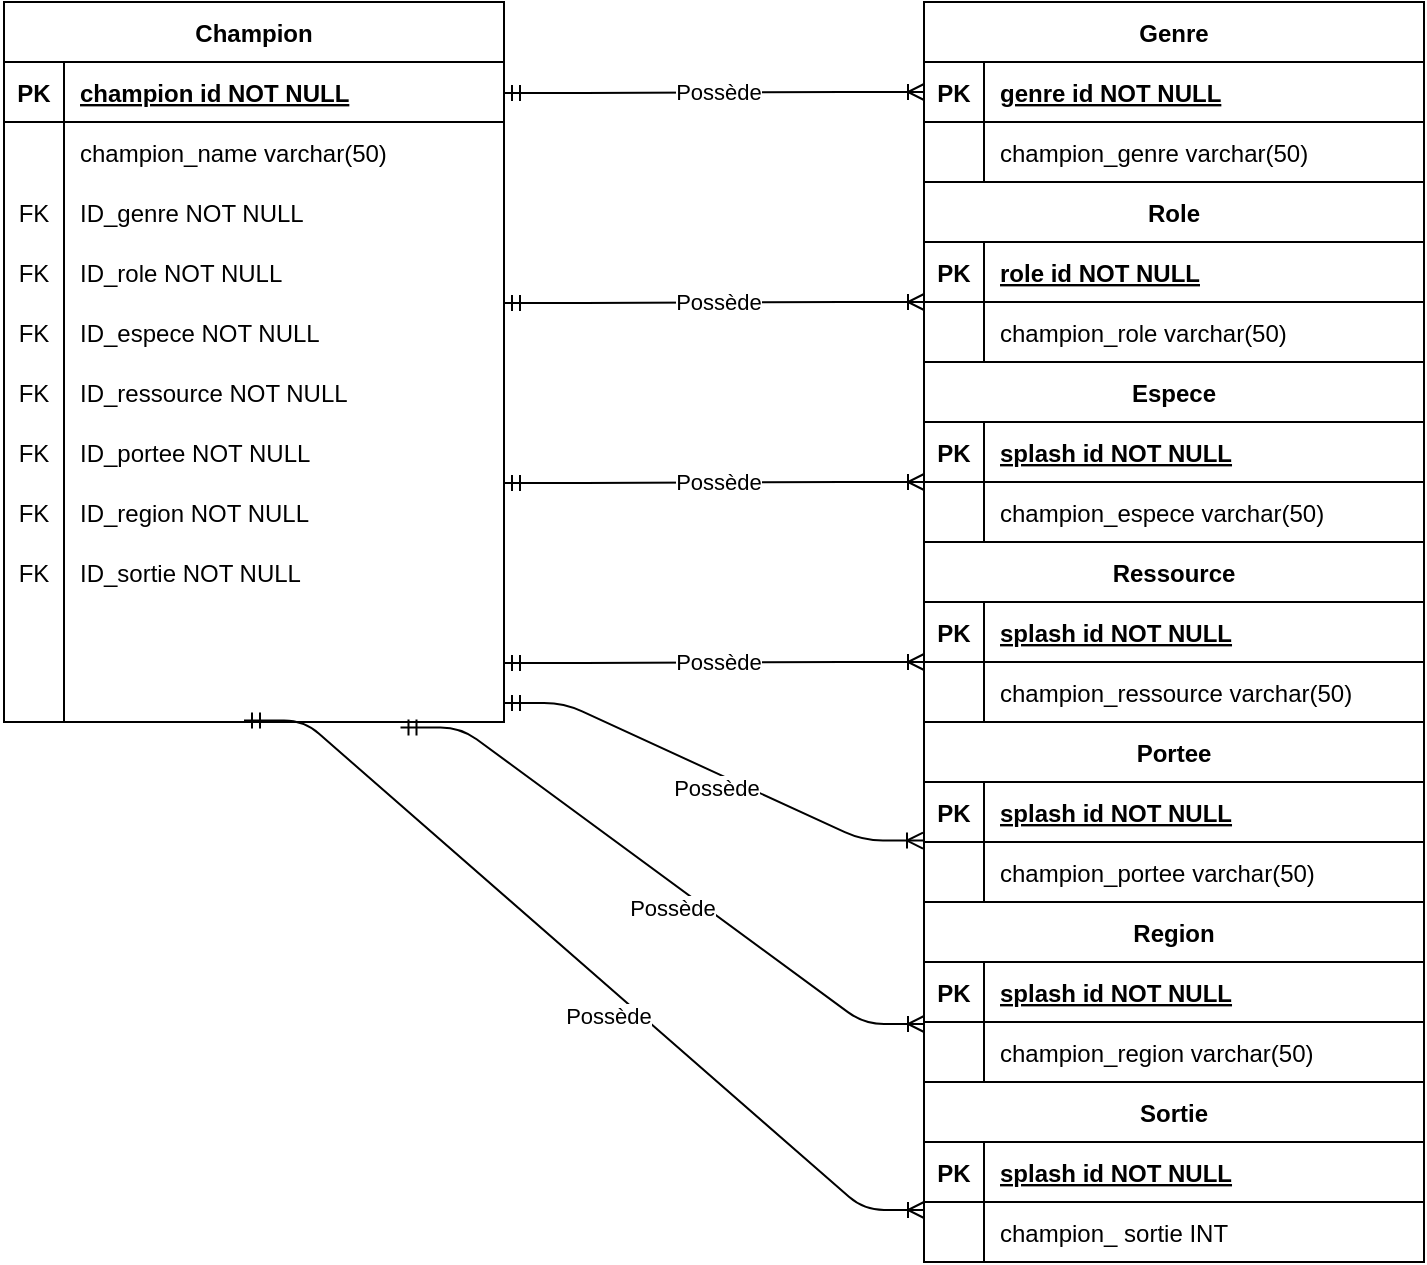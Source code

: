 <mxfile version="24.7.16">
  <diagram id="R2lEEEUBdFMjLlhIrx00" name="Page-1">
    <mxGraphModel dx="934" dy="852" grid="1" gridSize="10" guides="1" tooltips="1" connect="1" arrows="1" fold="1" page="1" pageScale="1" pageWidth="850" pageHeight="1100" math="0" shadow="0" extFonts="Permanent Marker^https://fonts.googleapis.com/css?family=Permanent+Marker">
      <root>
        <mxCell id="0" />
        <mxCell id="1" parent="0" />
        <mxCell id="C-vyLk0tnHw3VtMMgP7b-23" value="Champion" style="shape=table;startSize=30;container=1;collapsible=1;childLayout=tableLayout;fixedRows=1;rowLines=0;fontStyle=1;align=center;resizeLast=1;" parent="1" vertex="1">
          <mxGeometry x="70" y="30" width="250" height="360" as="geometry" />
        </mxCell>
        <mxCell id="C-vyLk0tnHw3VtMMgP7b-24" value="" style="shape=partialRectangle;collapsible=0;dropTarget=0;pointerEvents=0;fillColor=none;points=[[0,0.5],[1,0.5]];portConstraint=eastwest;top=0;left=0;right=0;bottom=1;" parent="C-vyLk0tnHw3VtMMgP7b-23" vertex="1">
          <mxGeometry y="30" width="250" height="30" as="geometry" />
        </mxCell>
        <mxCell id="C-vyLk0tnHw3VtMMgP7b-25" value="PK" style="shape=partialRectangle;overflow=hidden;connectable=0;fillColor=none;top=0;left=0;bottom=0;right=0;fontStyle=1;" parent="C-vyLk0tnHw3VtMMgP7b-24" vertex="1">
          <mxGeometry width="30" height="30" as="geometry">
            <mxRectangle width="30" height="30" as="alternateBounds" />
          </mxGeometry>
        </mxCell>
        <mxCell id="C-vyLk0tnHw3VtMMgP7b-26" value="champion id NOT NULL" style="shape=partialRectangle;overflow=hidden;connectable=0;fillColor=none;top=0;left=0;bottom=0;right=0;align=left;spacingLeft=6;fontStyle=5;" parent="C-vyLk0tnHw3VtMMgP7b-24" vertex="1">
          <mxGeometry x="30" width="220" height="30" as="geometry">
            <mxRectangle width="220" height="30" as="alternateBounds" />
          </mxGeometry>
        </mxCell>
        <mxCell id="C-vyLk0tnHw3VtMMgP7b-27" value="" style="shape=partialRectangle;collapsible=0;dropTarget=0;pointerEvents=0;fillColor=none;points=[[0,0.5],[1,0.5]];portConstraint=eastwest;top=0;left=0;right=0;bottom=0;" parent="C-vyLk0tnHw3VtMMgP7b-23" vertex="1">
          <mxGeometry y="60" width="250" height="30" as="geometry" />
        </mxCell>
        <mxCell id="C-vyLk0tnHw3VtMMgP7b-28" value="&#xa;" style="shape=partialRectangle;overflow=hidden;connectable=0;fillColor=none;top=0;left=0;bottom=0;right=0;fontSize=6;strokeWidth=4;" parent="C-vyLk0tnHw3VtMMgP7b-27" vertex="1">
          <mxGeometry width="30" height="30" as="geometry">
            <mxRectangle width="30" height="30" as="alternateBounds" />
          </mxGeometry>
        </mxCell>
        <mxCell id="C-vyLk0tnHw3VtMMgP7b-29" value="champion_name varchar(50)" style="shape=partialRectangle;overflow=hidden;connectable=0;fillColor=none;top=0;left=0;bottom=0;right=0;align=left;spacingLeft=6;" parent="C-vyLk0tnHw3VtMMgP7b-27" vertex="1">
          <mxGeometry x="30" width="220" height="30" as="geometry">
            <mxRectangle width="220" height="30" as="alternateBounds" />
          </mxGeometry>
        </mxCell>
        <mxCell id="_lz5zjnd74q0iiFnUkk3-38" style="shape=partialRectangle;collapsible=0;dropTarget=0;pointerEvents=0;fillColor=none;points=[[0,0.5],[1,0.5]];portConstraint=eastwest;top=0;left=0;right=0;bottom=0;" parent="C-vyLk0tnHw3VtMMgP7b-23" vertex="1">
          <mxGeometry y="90" width="250" height="30" as="geometry" />
        </mxCell>
        <mxCell id="_lz5zjnd74q0iiFnUkk3-39" value="FK" style="shape=partialRectangle;overflow=hidden;connectable=0;fillColor=none;top=0;left=0;bottom=0;right=0;" parent="_lz5zjnd74q0iiFnUkk3-38" vertex="1">
          <mxGeometry width="30" height="30" as="geometry">
            <mxRectangle width="30" height="30" as="alternateBounds" />
          </mxGeometry>
        </mxCell>
        <mxCell id="_lz5zjnd74q0iiFnUkk3-40" value="ID_genre NOT NULL" style="shape=partialRectangle;overflow=hidden;connectable=0;fillColor=none;top=0;left=0;bottom=0;right=0;align=left;spacingLeft=6;" parent="_lz5zjnd74q0iiFnUkk3-38" vertex="1">
          <mxGeometry x="30" width="220" height="30" as="geometry">
            <mxRectangle width="220" height="30" as="alternateBounds" />
          </mxGeometry>
        </mxCell>
        <mxCell id="_lz5zjnd74q0iiFnUkk3-79" style="shape=partialRectangle;collapsible=0;dropTarget=0;pointerEvents=0;fillColor=none;points=[[0,0.5],[1,0.5]];portConstraint=eastwest;top=0;left=0;right=0;bottom=0;" parent="C-vyLk0tnHw3VtMMgP7b-23" vertex="1">
          <mxGeometry y="120" width="250" height="30" as="geometry" />
        </mxCell>
        <mxCell id="_lz5zjnd74q0iiFnUkk3-80" value="FK" style="shape=partialRectangle;overflow=hidden;connectable=0;fillColor=none;top=0;left=0;bottom=0;right=0;" parent="_lz5zjnd74q0iiFnUkk3-79" vertex="1">
          <mxGeometry width="30" height="30" as="geometry">
            <mxRectangle width="30" height="30" as="alternateBounds" />
          </mxGeometry>
        </mxCell>
        <mxCell id="_lz5zjnd74q0iiFnUkk3-81" value="ID_role NOT NULL" style="shape=partialRectangle;overflow=hidden;connectable=0;fillColor=none;top=0;left=0;bottom=0;right=0;align=left;spacingLeft=6;" parent="_lz5zjnd74q0iiFnUkk3-79" vertex="1">
          <mxGeometry x="30" width="220" height="30" as="geometry">
            <mxRectangle width="220" height="30" as="alternateBounds" />
          </mxGeometry>
        </mxCell>
        <mxCell id="_lz5zjnd74q0iiFnUkk3-76" style="shape=partialRectangle;collapsible=0;dropTarget=0;pointerEvents=0;fillColor=none;points=[[0,0.5],[1,0.5]];portConstraint=eastwest;top=0;left=0;right=0;bottom=0;" parent="C-vyLk0tnHw3VtMMgP7b-23" vertex="1">
          <mxGeometry y="150" width="250" height="30" as="geometry" />
        </mxCell>
        <mxCell id="_lz5zjnd74q0iiFnUkk3-77" value="FK" style="shape=partialRectangle;overflow=hidden;connectable=0;fillColor=none;top=0;left=0;bottom=0;right=0;" parent="_lz5zjnd74q0iiFnUkk3-76" vertex="1">
          <mxGeometry width="30" height="30" as="geometry">
            <mxRectangle width="30" height="30" as="alternateBounds" />
          </mxGeometry>
        </mxCell>
        <mxCell id="_lz5zjnd74q0iiFnUkk3-78" value="ID_espece NOT NULL" style="shape=partialRectangle;overflow=hidden;connectable=0;fillColor=none;top=0;left=0;bottom=0;right=0;align=left;spacingLeft=6;" parent="_lz5zjnd74q0iiFnUkk3-76" vertex="1">
          <mxGeometry x="30" width="220" height="30" as="geometry">
            <mxRectangle width="220" height="30" as="alternateBounds" />
          </mxGeometry>
        </mxCell>
        <mxCell id="_lz5zjnd74q0iiFnUkk3-73" style="shape=partialRectangle;collapsible=0;dropTarget=0;pointerEvents=0;fillColor=none;points=[[0,0.5],[1,0.5]];portConstraint=eastwest;top=0;left=0;right=0;bottom=0;" parent="C-vyLk0tnHw3VtMMgP7b-23" vertex="1">
          <mxGeometry y="180" width="250" height="30" as="geometry" />
        </mxCell>
        <mxCell id="_lz5zjnd74q0iiFnUkk3-74" value="FK" style="shape=partialRectangle;overflow=hidden;connectable=0;fillColor=none;top=0;left=0;bottom=0;right=0;" parent="_lz5zjnd74q0iiFnUkk3-73" vertex="1">
          <mxGeometry width="30" height="30" as="geometry">
            <mxRectangle width="30" height="30" as="alternateBounds" />
          </mxGeometry>
        </mxCell>
        <mxCell id="_lz5zjnd74q0iiFnUkk3-75" value="ID_ressource NOT NULL" style="shape=partialRectangle;overflow=hidden;connectable=0;fillColor=none;top=0;left=0;bottom=0;right=0;align=left;spacingLeft=6;" parent="_lz5zjnd74q0iiFnUkk3-73" vertex="1">
          <mxGeometry x="30" width="220" height="30" as="geometry">
            <mxRectangle width="220" height="30" as="alternateBounds" />
          </mxGeometry>
        </mxCell>
        <mxCell id="_lz5zjnd74q0iiFnUkk3-45" style="shape=partialRectangle;collapsible=0;dropTarget=0;pointerEvents=0;fillColor=none;points=[[0,0.5],[1,0.5]];portConstraint=eastwest;top=0;left=0;right=0;bottom=0;" parent="C-vyLk0tnHw3VtMMgP7b-23" vertex="1">
          <mxGeometry y="210" width="250" height="30" as="geometry" />
        </mxCell>
        <mxCell id="_lz5zjnd74q0iiFnUkk3-46" value="FK" style="shape=partialRectangle;overflow=hidden;connectable=0;fillColor=none;top=0;left=0;bottom=0;right=0;" parent="_lz5zjnd74q0iiFnUkk3-45" vertex="1">
          <mxGeometry width="30" height="30" as="geometry">
            <mxRectangle width="30" height="30" as="alternateBounds" />
          </mxGeometry>
        </mxCell>
        <mxCell id="_lz5zjnd74q0iiFnUkk3-47" value="" style="shape=partialRectangle;overflow=hidden;connectable=0;fillColor=none;top=0;left=0;bottom=0;right=0;align=left;spacingLeft=6;" parent="_lz5zjnd74q0iiFnUkk3-45" vertex="1">
          <mxGeometry x="30" width="220" height="30" as="geometry">
            <mxRectangle width="220" height="30" as="alternateBounds" />
          </mxGeometry>
        </mxCell>
        <mxCell id="_lz5zjnd74q0iiFnUkk3-48" style="shape=partialRectangle;collapsible=0;dropTarget=0;pointerEvents=0;fillColor=none;points=[[0,0.5],[1,0.5]];portConstraint=eastwest;top=0;left=0;right=0;bottom=0;" parent="C-vyLk0tnHw3VtMMgP7b-23" vertex="1">
          <mxGeometry y="240" width="250" height="30" as="geometry" />
        </mxCell>
        <mxCell id="_lz5zjnd74q0iiFnUkk3-49" value="FK" style="shape=partialRectangle;overflow=hidden;connectable=0;fillColor=none;top=0;left=0;bottom=0;right=0;" parent="_lz5zjnd74q0iiFnUkk3-48" vertex="1">
          <mxGeometry width="30" height="30" as="geometry">
            <mxRectangle width="30" height="30" as="alternateBounds" />
          </mxGeometry>
        </mxCell>
        <mxCell id="_lz5zjnd74q0iiFnUkk3-50" value="" style="shape=partialRectangle;overflow=hidden;connectable=0;fillColor=none;top=0;left=0;bottom=0;right=0;align=left;spacingLeft=6;" parent="_lz5zjnd74q0iiFnUkk3-48" vertex="1">
          <mxGeometry x="30" width="220" height="30" as="geometry">
            <mxRectangle width="220" height="30" as="alternateBounds" />
          </mxGeometry>
        </mxCell>
        <mxCell id="_lz5zjnd74q0iiFnUkk3-57" style="shape=partialRectangle;collapsible=0;dropTarget=0;pointerEvents=0;fillColor=none;points=[[0,0.5],[1,0.5]];portConstraint=eastwest;top=0;left=0;right=0;bottom=0;" parent="C-vyLk0tnHw3VtMMgP7b-23" vertex="1">
          <mxGeometry y="270" width="250" height="30" as="geometry" />
        </mxCell>
        <mxCell id="_lz5zjnd74q0iiFnUkk3-58" value="FK" style="shape=partialRectangle;overflow=hidden;connectable=0;fillColor=none;top=0;left=0;bottom=0;right=0;" parent="_lz5zjnd74q0iiFnUkk3-57" vertex="1">
          <mxGeometry width="30" height="30" as="geometry">
            <mxRectangle width="30" height="30" as="alternateBounds" />
          </mxGeometry>
        </mxCell>
        <mxCell id="_lz5zjnd74q0iiFnUkk3-59" value="ID_sortie NOT NULL" style="shape=partialRectangle;overflow=hidden;connectable=0;fillColor=none;top=0;left=0;bottom=0;right=0;align=left;spacingLeft=6;" parent="_lz5zjnd74q0iiFnUkk3-57" vertex="1">
          <mxGeometry x="30" width="220" height="30" as="geometry">
            <mxRectangle width="220" height="30" as="alternateBounds" />
          </mxGeometry>
        </mxCell>
        <mxCell id="_lz5zjnd74q0iiFnUkk3-54" style="shape=partialRectangle;collapsible=0;dropTarget=0;pointerEvents=0;fillColor=none;points=[[0,0.5],[1,0.5]];portConstraint=eastwest;top=0;left=0;right=0;bottom=0;" parent="C-vyLk0tnHw3VtMMgP7b-23" vertex="1">
          <mxGeometry y="300" width="250" height="30" as="geometry" />
        </mxCell>
        <mxCell id="_lz5zjnd74q0iiFnUkk3-55" style="shape=partialRectangle;overflow=hidden;connectable=0;fillColor=none;top=0;left=0;bottom=0;right=0;" parent="_lz5zjnd74q0iiFnUkk3-54" vertex="1">
          <mxGeometry width="30" height="30" as="geometry">
            <mxRectangle width="30" height="30" as="alternateBounds" />
          </mxGeometry>
        </mxCell>
        <mxCell id="_lz5zjnd74q0iiFnUkk3-56" value="" style="shape=partialRectangle;overflow=hidden;connectable=0;fillColor=none;top=0;left=0;bottom=0;right=0;align=left;spacingLeft=6;" parent="_lz5zjnd74q0iiFnUkk3-54" vertex="1">
          <mxGeometry x="30" width="220" height="30" as="geometry">
            <mxRectangle width="220" height="30" as="alternateBounds" />
          </mxGeometry>
        </mxCell>
        <mxCell id="_lz5zjnd74q0iiFnUkk3-51" style="shape=partialRectangle;collapsible=0;dropTarget=0;pointerEvents=0;fillColor=none;points=[[0,0.5],[1,0.5]];portConstraint=eastwest;top=0;left=0;right=0;bottom=0;" parent="C-vyLk0tnHw3VtMMgP7b-23" vertex="1">
          <mxGeometry y="330" width="250" height="30" as="geometry" />
        </mxCell>
        <mxCell id="_lz5zjnd74q0iiFnUkk3-52" style="shape=partialRectangle;overflow=hidden;connectable=0;fillColor=none;top=0;left=0;bottom=0;right=0;" parent="_lz5zjnd74q0iiFnUkk3-51" vertex="1">
          <mxGeometry width="30" height="30" as="geometry">
            <mxRectangle width="30" height="30" as="alternateBounds" />
          </mxGeometry>
        </mxCell>
        <mxCell id="_lz5zjnd74q0iiFnUkk3-53" value="" style="shape=partialRectangle;overflow=hidden;connectable=0;fillColor=none;top=0;left=0;bottom=0;right=0;align=left;spacingLeft=6;" parent="_lz5zjnd74q0iiFnUkk3-51" vertex="1">
          <mxGeometry x="30" width="220" height="30" as="geometry">
            <mxRectangle width="220" height="30" as="alternateBounds" />
          </mxGeometry>
        </mxCell>
        <mxCell id="_lz5zjnd74q0iiFnUkk3-17" value="Genre" style="shape=table;startSize=30;container=1;collapsible=1;childLayout=tableLayout;fixedRows=1;rowLines=0;fontStyle=1;align=center;resizeLast=1;" parent="1" vertex="1">
          <mxGeometry x="530" y="30" width="250" height="90" as="geometry" />
        </mxCell>
        <mxCell id="_lz5zjnd74q0iiFnUkk3-18" value="" style="shape=partialRectangle;collapsible=0;dropTarget=0;pointerEvents=0;fillColor=none;points=[[0,0.5],[1,0.5]];portConstraint=eastwest;top=0;left=0;right=0;bottom=1;" parent="_lz5zjnd74q0iiFnUkk3-17" vertex="1">
          <mxGeometry y="30" width="250" height="30" as="geometry" />
        </mxCell>
        <mxCell id="_lz5zjnd74q0iiFnUkk3-19" value="PK" style="shape=partialRectangle;overflow=hidden;connectable=0;fillColor=none;top=0;left=0;bottom=0;right=0;fontStyle=1;" parent="_lz5zjnd74q0iiFnUkk3-18" vertex="1">
          <mxGeometry width="30" height="30" as="geometry">
            <mxRectangle width="30" height="30" as="alternateBounds" />
          </mxGeometry>
        </mxCell>
        <mxCell id="_lz5zjnd74q0iiFnUkk3-20" value="genre id NOT NULL" style="shape=partialRectangle;overflow=hidden;connectable=0;fillColor=none;top=0;left=0;bottom=0;right=0;align=left;spacingLeft=6;fontStyle=5;" parent="_lz5zjnd74q0iiFnUkk3-18" vertex="1">
          <mxGeometry x="30" width="220" height="30" as="geometry">
            <mxRectangle width="220" height="30" as="alternateBounds" />
          </mxGeometry>
        </mxCell>
        <mxCell id="_lz5zjnd74q0iiFnUkk3-21" value="" style="shape=partialRectangle;collapsible=0;dropTarget=0;pointerEvents=0;fillColor=none;points=[[0,0.5],[1,0.5]];portConstraint=eastwest;top=0;left=0;right=0;bottom=0;" parent="_lz5zjnd74q0iiFnUkk3-17" vertex="1">
          <mxGeometry y="60" width="250" height="30" as="geometry" />
        </mxCell>
        <mxCell id="_lz5zjnd74q0iiFnUkk3-22" value="" style="shape=partialRectangle;overflow=hidden;connectable=0;fillColor=none;top=0;left=0;bottom=0;right=0;" parent="_lz5zjnd74q0iiFnUkk3-21" vertex="1">
          <mxGeometry width="30" height="30" as="geometry">
            <mxRectangle width="30" height="30" as="alternateBounds" />
          </mxGeometry>
        </mxCell>
        <mxCell id="_lz5zjnd74q0iiFnUkk3-23" value="champion_genre varchar(50)" style="shape=partialRectangle;overflow=hidden;connectable=0;fillColor=none;top=0;left=0;bottom=0;right=0;align=left;spacingLeft=6;" parent="_lz5zjnd74q0iiFnUkk3-21" vertex="1">
          <mxGeometry x="30" width="220" height="30" as="geometry">
            <mxRectangle width="220" height="30" as="alternateBounds" />
          </mxGeometry>
        </mxCell>
        <mxCell id="4SceV3HBbHLkJen36IND-8" value="Role" style="shape=table;startSize=30;container=1;collapsible=1;childLayout=tableLayout;fixedRows=1;rowLines=0;fontStyle=1;align=center;resizeLast=1;" vertex="1" parent="1">
          <mxGeometry x="530" y="120" width="250" height="90" as="geometry" />
        </mxCell>
        <mxCell id="4SceV3HBbHLkJen36IND-9" value="" style="shape=partialRectangle;collapsible=0;dropTarget=0;pointerEvents=0;fillColor=none;points=[[0,0.5],[1,0.5]];portConstraint=eastwest;top=0;left=0;right=0;bottom=1;" vertex="1" parent="4SceV3HBbHLkJen36IND-8">
          <mxGeometry y="30" width="250" height="30" as="geometry" />
        </mxCell>
        <mxCell id="4SceV3HBbHLkJen36IND-10" value="PK" style="shape=partialRectangle;overflow=hidden;connectable=0;fillColor=none;top=0;left=0;bottom=0;right=0;fontStyle=1;" vertex="1" parent="4SceV3HBbHLkJen36IND-9">
          <mxGeometry width="30" height="30" as="geometry">
            <mxRectangle width="30" height="30" as="alternateBounds" />
          </mxGeometry>
        </mxCell>
        <mxCell id="4SceV3HBbHLkJen36IND-11" value="role id NOT NULL" style="shape=partialRectangle;overflow=hidden;connectable=0;fillColor=none;top=0;left=0;bottom=0;right=0;align=left;spacingLeft=6;fontStyle=5;" vertex="1" parent="4SceV3HBbHLkJen36IND-9">
          <mxGeometry x="30" width="220" height="30" as="geometry">
            <mxRectangle width="220" height="30" as="alternateBounds" />
          </mxGeometry>
        </mxCell>
        <mxCell id="4SceV3HBbHLkJen36IND-12" value="" style="shape=partialRectangle;collapsible=0;dropTarget=0;pointerEvents=0;fillColor=none;points=[[0,0.5],[1,0.5]];portConstraint=eastwest;top=0;left=0;right=0;bottom=0;" vertex="1" parent="4SceV3HBbHLkJen36IND-8">
          <mxGeometry y="60" width="250" height="30" as="geometry" />
        </mxCell>
        <mxCell id="4SceV3HBbHLkJen36IND-13" value="" style="shape=partialRectangle;overflow=hidden;connectable=0;fillColor=none;top=0;left=0;bottom=0;right=0;" vertex="1" parent="4SceV3HBbHLkJen36IND-12">
          <mxGeometry width="30" height="30" as="geometry">
            <mxRectangle width="30" height="30" as="alternateBounds" />
          </mxGeometry>
        </mxCell>
        <mxCell id="4SceV3HBbHLkJen36IND-14" value="champion_role varchar(50)" style="shape=partialRectangle;overflow=hidden;connectable=0;fillColor=none;top=0;left=0;bottom=0;right=0;align=left;spacingLeft=6;" vertex="1" parent="4SceV3HBbHLkJen36IND-12">
          <mxGeometry x="30" width="220" height="30" as="geometry">
            <mxRectangle width="220" height="30" as="alternateBounds" />
          </mxGeometry>
        </mxCell>
        <mxCell id="4SceV3HBbHLkJen36IND-15" value="Ressource" style="shape=table;startSize=30;container=1;collapsible=1;childLayout=tableLayout;fixedRows=1;rowLines=0;fontStyle=1;align=center;resizeLast=1;" vertex="1" parent="1">
          <mxGeometry x="530" y="300" width="250" height="90" as="geometry" />
        </mxCell>
        <mxCell id="4SceV3HBbHLkJen36IND-16" value="" style="shape=partialRectangle;collapsible=0;dropTarget=0;pointerEvents=0;fillColor=none;points=[[0,0.5],[1,0.5]];portConstraint=eastwest;top=0;left=0;right=0;bottom=1;" vertex="1" parent="4SceV3HBbHLkJen36IND-15">
          <mxGeometry y="30" width="250" height="30" as="geometry" />
        </mxCell>
        <mxCell id="4SceV3HBbHLkJen36IND-17" value="PK" style="shape=partialRectangle;overflow=hidden;connectable=0;fillColor=none;top=0;left=0;bottom=0;right=0;fontStyle=1;" vertex="1" parent="4SceV3HBbHLkJen36IND-16">
          <mxGeometry width="30" height="30" as="geometry">
            <mxRectangle width="30" height="30" as="alternateBounds" />
          </mxGeometry>
        </mxCell>
        <mxCell id="4SceV3HBbHLkJen36IND-18" value="splash id NOT NULL" style="shape=partialRectangle;overflow=hidden;connectable=0;fillColor=none;top=0;left=0;bottom=0;right=0;align=left;spacingLeft=6;fontStyle=5;" vertex="1" parent="4SceV3HBbHLkJen36IND-16">
          <mxGeometry x="30" width="220" height="30" as="geometry">
            <mxRectangle width="220" height="30" as="alternateBounds" />
          </mxGeometry>
        </mxCell>
        <mxCell id="4SceV3HBbHLkJen36IND-19" value="" style="shape=partialRectangle;collapsible=0;dropTarget=0;pointerEvents=0;fillColor=none;points=[[0,0.5],[1,0.5]];portConstraint=eastwest;top=0;left=0;right=0;bottom=0;" vertex="1" parent="4SceV3HBbHLkJen36IND-15">
          <mxGeometry y="60" width="250" height="30" as="geometry" />
        </mxCell>
        <mxCell id="4SceV3HBbHLkJen36IND-20" value="" style="shape=partialRectangle;overflow=hidden;connectable=0;fillColor=none;top=0;left=0;bottom=0;right=0;" vertex="1" parent="4SceV3HBbHLkJen36IND-19">
          <mxGeometry width="30" height="30" as="geometry">
            <mxRectangle width="30" height="30" as="alternateBounds" />
          </mxGeometry>
        </mxCell>
        <mxCell id="4SceV3HBbHLkJen36IND-21" value="champion_ressource varchar(50)" style="shape=partialRectangle;overflow=hidden;connectable=0;fillColor=none;top=0;left=0;bottom=0;right=0;align=left;spacingLeft=6;" vertex="1" parent="4SceV3HBbHLkJen36IND-19">
          <mxGeometry x="30" width="220" height="30" as="geometry">
            <mxRectangle width="220" height="30" as="alternateBounds" />
          </mxGeometry>
        </mxCell>
        <mxCell id="4SceV3HBbHLkJen36IND-22" value="Espece" style="shape=table;startSize=30;container=1;collapsible=1;childLayout=tableLayout;fixedRows=1;rowLines=0;fontStyle=1;align=center;resizeLast=1;" vertex="1" parent="1">
          <mxGeometry x="530" y="210" width="250" height="90" as="geometry" />
        </mxCell>
        <mxCell id="4SceV3HBbHLkJen36IND-23" value="" style="shape=partialRectangle;collapsible=0;dropTarget=0;pointerEvents=0;fillColor=none;points=[[0,0.5],[1,0.5]];portConstraint=eastwest;top=0;left=0;right=0;bottom=1;" vertex="1" parent="4SceV3HBbHLkJen36IND-22">
          <mxGeometry y="30" width="250" height="30" as="geometry" />
        </mxCell>
        <mxCell id="4SceV3HBbHLkJen36IND-24" value="PK" style="shape=partialRectangle;overflow=hidden;connectable=0;fillColor=none;top=0;left=0;bottom=0;right=0;fontStyle=1;" vertex="1" parent="4SceV3HBbHLkJen36IND-23">
          <mxGeometry width="30" height="30" as="geometry">
            <mxRectangle width="30" height="30" as="alternateBounds" />
          </mxGeometry>
        </mxCell>
        <mxCell id="4SceV3HBbHLkJen36IND-25" value="splash id NOT NULL" style="shape=partialRectangle;overflow=hidden;connectable=0;fillColor=none;top=0;left=0;bottom=0;right=0;align=left;spacingLeft=6;fontStyle=5;" vertex="1" parent="4SceV3HBbHLkJen36IND-23">
          <mxGeometry x="30" width="220" height="30" as="geometry">
            <mxRectangle width="220" height="30" as="alternateBounds" />
          </mxGeometry>
        </mxCell>
        <mxCell id="4SceV3HBbHLkJen36IND-26" value="" style="shape=partialRectangle;collapsible=0;dropTarget=0;pointerEvents=0;fillColor=none;points=[[0,0.5],[1,0.5]];portConstraint=eastwest;top=0;left=0;right=0;bottom=0;" vertex="1" parent="4SceV3HBbHLkJen36IND-22">
          <mxGeometry y="60" width="250" height="30" as="geometry" />
        </mxCell>
        <mxCell id="4SceV3HBbHLkJen36IND-27" value="" style="shape=partialRectangle;overflow=hidden;connectable=0;fillColor=none;top=0;left=0;bottom=0;right=0;" vertex="1" parent="4SceV3HBbHLkJen36IND-26">
          <mxGeometry width="30" height="30" as="geometry">
            <mxRectangle width="30" height="30" as="alternateBounds" />
          </mxGeometry>
        </mxCell>
        <mxCell id="4SceV3HBbHLkJen36IND-28" value="champion_espece varchar(50)" style="shape=partialRectangle;overflow=hidden;connectable=0;fillColor=none;top=0;left=0;bottom=0;right=0;align=left;spacingLeft=6;" vertex="1" parent="4SceV3HBbHLkJen36IND-26">
          <mxGeometry x="30" width="220" height="30" as="geometry">
            <mxRectangle width="220" height="30" as="alternateBounds" />
          </mxGeometry>
        </mxCell>
        <mxCell id="4SceV3HBbHLkJen36IND-29" value="Portee" style="shape=table;startSize=30;container=1;collapsible=1;childLayout=tableLayout;fixedRows=1;rowLines=0;fontStyle=1;align=center;resizeLast=1;" vertex="1" parent="1">
          <mxGeometry x="530" y="390" width="250" height="90" as="geometry" />
        </mxCell>
        <mxCell id="4SceV3HBbHLkJen36IND-30" value="" style="shape=partialRectangle;collapsible=0;dropTarget=0;pointerEvents=0;fillColor=none;points=[[0,0.5],[1,0.5]];portConstraint=eastwest;top=0;left=0;right=0;bottom=1;" vertex="1" parent="4SceV3HBbHLkJen36IND-29">
          <mxGeometry y="30" width="250" height="30" as="geometry" />
        </mxCell>
        <mxCell id="4SceV3HBbHLkJen36IND-31" value="PK" style="shape=partialRectangle;overflow=hidden;connectable=0;fillColor=none;top=0;left=0;bottom=0;right=0;fontStyle=1;" vertex="1" parent="4SceV3HBbHLkJen36IND-30">
          <mxGeometry width="30" height="30" as="geometry">
            <mxRectangle width="30" height="30" as="alternateBounds" />
          </mxGeometry>
        </mxCell>
        <mxCell id="4SceV3HBbHLkJen36IND-32" value="splash id NOT NULL" style="shape=partialRectangle;overflow=hidden;connectable=0;fillColor=none;top=0;left=0;bottom=0;right=0;align=left;spacingLeft=6;fontStyle=5;" vertex="1" parent="4SceV3HBbHLkJen36IND-30">
          <mxGeometry x="30" width="220" height="30" as="geometry">
            <mxRectangle width="220" height="30" as="alternateBounds" />
          </mxGeometry>
        </mxCell>
        <mxCell id="4SceV3HBbHLkJen36IND-33" value="" style="shape=partialRectangle;collapsible=0;dropTarget=0;pointerEvents=0;fillColor=none;points=[[0,0.5],[1,0.5]];portConstraint=eastwest;top=0;left=0;right=0;bottom=0;" vertex="1" parent="4SceV3HBbHLkJen36IND-29">
          <mxGeometry y="60" width="250" height="30" as="geometry" />
        </mxCell>
        <mxCell id="4SceV3HBbHLkJen36IND-34" value="" style="shape=partialRectangle;overflow=hidden;connectable=0;fillColor=none;top=0;left=0;bottom=0;right=0;" vertex="1" parent="4SceV3HBbHLkJen36IND-33">
          <mxGeometry width="30" height="30" as="geometry">
            <mxRectangle width="30" height="30" as="alternateBounds" />
          </mxGeometry>
        </mxCell>
        <mxCell id="4SceV3HBbHLkJen36IND-35" value="champion_portee varchar(50)" style="shape=partialRectangle;overflow=hidden;connectable=0;fillColor=none;top=0;left=0;bottom=0;right=0;align=left;spacingLeft=6;" vertex="1" parent="4SceV3HBbHLkJen36IND-33">
          <mxGeometry x="30" width="220" height="30" as="geometry">
            <mxRectangle width="220" height="30" as="alternateBounds" />
          </mxGeometry>
        </mxCell>
        <mxCell id="4SceV3HBbHLkJen36IND-36" value="Region" style="shape=table;startSize=30;container=1;collapsible=1;childLayout=tableLayout;fixedRows=1;rowLines=0;fontStyle=1;align=center;resizeLast=1;" vertex="1" parent="1">
          <mxGeometry x="530" y="480" width="250" height="90" as="geometry" />
        </mxCell>
        <mxCell id="4SceV3HBbHLkJen36IND-37" value="" style="shape=partialRectangle;collapsible=0;dropTarget=0;pointerEvents=0;fillColor=none;points=[[0,0.5],[1,0.5]];portConstraint=eastwest;top=0;left=0;right=0;bottom=1;" vertex="1" parent="4SceV3HBbHLkJen36IND-36">
          <mxGeometry y="30" width="250" height="30" as="geometry" />
        </mxCell>
        <mxCell id="4SceV3HBbHLkJen36IND-38" value="PK" style="shape=partialRectangle;overflow=hidden;connectable=0;fillColor=none;top=0;left=0;bottom=0;right=0;fontStyle=1;" vertex="1" parent="4SceV3HBbHLkJen36IND-37">
          <mxGeometry width="30" height="30" as="geometry">
            <mxRectangle width="30" height="30" as="alternateBounds" />
          </mxGeometry>
        </mxCell>
        <mxCell id="4SceV3HBbHLkJen36IND-39" value="splash id NOT NULL" style="shape=partialRectangle;overflow=hidden;connectable=0;fillColor=none;top=0;left=0;bottom=0;right=0;align=left;spacingLeft=6;fontStyle=5;" vertex="1" parent="4SceV3HBbHLkJen36IND-37">
          <mxGeometry x="30" width="220" height="30" as="geometry">
            <mxRectangle width="220" height="30" as="alternateBounds" />
          </mxGeometry>
        </mxCell>
        <mxCell id="4SceV3HBbHLkJen36IND-40" value="" style="shape=partialRectangle;collapsible=0;dropTarget=0;pointerEvents=0;fillColor=none;points=[[0,0.5],[1,0.5]];portConstraint=eastwest;top=0;left=0;right=0;bottom=0;" vertex="1" parent="4SceV3HBbHLkJen36IND-36">
          <mxGeometry y="60" width="250" height="30" as="geometry" />
        </mxCell>
        <mxCell id="4SceV3HBbHLkJen36IND-41" value="" style="shape=partialRectangle;overflow=hidden;connectable=0;fillColor=none;top=0;left=0;bottom=0;right=0;" vertex="1" parent="4SceV3HBbHLkJen36IND-40">
          <mxGeometry width="30" height="30" as="geometry">
            <mxRectangle width="30" height="30" as="alternateBounds" />
          </mxGeometry>
        </mxCell>
        <mxCell id="4SceV3HBbHLkJen36IND-42" value="champion_region varchar(50)" style="shape=partialRectangle;overflow=hidden;connectable=0;fillColor=none;top=0;left=0;bottom=0;right=0;align=left;spacingLeft=6;" vertex="1" parent="4SceV3HBbHLkJen36IND-40">
          <mxGeometry x="30" width="220" height="30" as="geometry">
            <mxRectangle width="220" height="30" as="alternateBounds" />
          </mxGeometry>
        </mxCell>
        <mxCell id="4SceV3HBbHLkJen36IND-50" value="Sortie" style="shape=table;startSize=30;container=1;collapsible=1;childLayout=tableLayout;fixedRows=1;rowLines=0;fontStyle=1;align=center;resizeLast=1;" vertex="1" parent="1">
          <mxGeometry x="530" y="570" width="250" height="90" as="geometry" />
        </mxCell>
        <mxCell id="4SceV3HBbHLkJen36IND-51" value="" style="shape=partialRectangle;collapsible=0;dropTarget=0;pointerEvents=0;fillColor=none;points=[[0,0.5],[1,0.5]];portConstraint=eastwest;top=0;left=0;right=0;bottom=1;" vertex="1" parent="4SceV3HBbHLkJen36IND-50">
          <mxGeometry y="30" width="250" height="30" as="geometry" />
        </mxCell>
        <mxCell id="4SceV3HBbHLkJen36IND-52" value="PK" style="shape=partialRectangle;overflow=hidden;connectable=0;fillColor=none;top=0;left=0;bottom=0;right=0;fontStyle=1;" vertex="1" parent="4SceV3HBbHLkJen36IND-51">
          <mxGeometry width="30" height="30" as="geometry">
            <mxRectangle width="30" height="30" as="alternateBounds" />
          </mxGeometry>
        </mxCell>
        <mxCell id="4SceV3HBbHLkJen36IND-53" value="splash id NOT NULL" style="shape=partialRectangle;overflow=hidden;connectable=0;fillColor=none;top=0;left=0;bottom=0;right=0;align=left;spacingLeft=6;fontStyle=5;" vertex="1" parent="4SceV3HBbHLkJen36IND-51">
          <mxGeometry x="30" width="220" height="30" as="geometry">
            <mxRectangle width="220" height="30" as="alternateBounds" />
          </mxGeometry>
        </mxCell>
        <mxCell id="4SceV3HBbHLkJen36IND-54" value="" style="shape=partialRectangle;collapsible=0;dropTarget=0;pointerEvents=0;fillColor=none;points=[[0,0.5],[1,0.5]];portConstraint=eastwest;top=0;left=0;right=0;bottom=0;" vertex="1" parent="4SceV3HBbHLkJen36IND-50">
          <mxGeometry y="60" width="250" height="30" as="geometry" />
        </mxCell>
        <mxCell id="4SceV3HBbHLkJen36IND-55" value="" style="shape=partialRectangle;overflow=hidden;connectable=0;fillColor=none;top=0;left=0;bottom=0;right=0;" vertex="1" parent="4SceV3HBbHLkJen36IND-54">
          <mxGeometry width="30" height="30" as="geometry">
            <mxRectangle width="30" height="30" as="alternateBounds" />
          </mxGeometry>
        </mxCell>
        <mxCell id="4SceV3HBbHLkJen36IND-56" value="champion_ sortie INT" style="shape=partialRectangle;overflow=hidden;connectable=0;fillColor=none;top=0;left=0;bottom=0;right=0;align=left;spacingLeft=6;" vertex="1" parent="4SceV3HBbHLkJen36IND-54">
          <mxGeometry x="30" width="220" height="30" as="geometry">
            <mxRectangle width="220" height="30" as="alternateBounds" />
          </mxGeometry>
        </mxCell>
        <mxCell id="4SceV3HBbHLkJen36IND-57" value="" style="edgeStyle=entityRelationEdgeStyle;endArrow=ERoneToMany;startArrow=ERmandOne;endFill=0;startFill=0;entryX=0;entryY=0.5;entryDx=0;entryDy=0;" edge="1" parent="1" target="_lz5zjnd74q0iiFnUkk3-18">
          <mxGeometry width="100" height="100" relative="1" as="geometry">
            <mxPoint x="320" y="75.49" as="sourcePoint" />
            <mxPoint x="529" y="-270" as="targetPoint" />
            <Array as="points">
              <mxPoint x="410" y="89.99" />
            </Array>
          </mxGeometry>
        </mxCell>
        <mxCell id="4SceV3HBbHLkJen36IND-58" value="Possède" style="edgeLabel;html=1;align=center;verticalAlign=middle;resizable=0;points=[];" vertex="1" connectable="0" parent="4SceV3HBbHLkJen36IND-57">
          <mxGeometry x="0.177" relative="1" as="geometry">
            <mxPoint x="-17" as="offset" />
          </mxGeometry>
        </mxCell>
        <mxCell id="4SceV3HBbHLkJen36IND-72" value="" style="edgeStyle=entityRelationEdgeStyle;endArrow=ERoneToMany;startArrow=ERmandOne;endFill=0;startFill=0;entryX=0;entryY=0.5;entryDx=0;entryDy=0;" edge="1" parent="1">
          <mxGeometry width="100" height="100" relative="1" as="geometry">
            <mxPoint x="320" y="180.49" as="sourcePoint" />
            <mxPoint x="530" y="180" as="targetPoint" />
            <Array as="points">
              <mxPoint x="410" y="194.99" />
            </Array>
          </mxGeometry>
        </mxCell>
        <mxCell id="4SceV3HBbHLkJen36IND-73" value="Possède" style="edgeLabel;html=1;align=center;verticalAlign=middle;resizable=0;points=[];" vertex="1" connectable="0" parent="4SceV3HBbHLkJen36IND-72">
          <mxGeometry x="0.177" relative="1" as="geometry">
            <mxPoint x="-17" as="offset" />
          </mxGeometry>
        </mxCell>
        <mxCell id="4SceV3HBbHLkJen36IND-74" value="" style="edgeStyle=entityRelationEdgeStyle;endArrow=ERoneToMany;startArrow=ERmandOne;endFill=0;startFill=0;entryX=0;entryY=0.5;entryDx=0;entryDy=0;" edge="1" parent="1">
          <mxGeometry width="100" height="100" relative="1" as="geometry">
            <mxPoint x="320" y="270.49" as="sourcePoint" />
            <mxPoint x="530" y="270" as="targetPoint" />
            <Array as="points">
              <mxPoint x="410" y="284.99" />
            </Array>
          </mxGeometry>
        </mxCell>
        <mxCell id="4SceV3HBbHLkJen36IND-75" value="Possède" style="edgeLabel;html=1;align=center;verticalAlign=middle;resizable=0;points=[];" vertex="1" connectable="0" parent="4SceV3HBbHLkJen36IND-74">
          <mxGeometry x="0.177" relative="1" as="geometry">
            <mxPoint x="-17" as="offset" />
          </mxGeometry>
        </mxCell>
        <mxCell id="4SceV3HBbHLkJen36IND-76" value="" style="edgeStyle=entityRelationEdgeStyle;endArrow=ERoneToMany;startArrow=ERmandOne;endFill=0;startFill=0;entryX=0;entryY=0.5;entryDx=0;entryDy=0;" edge="1" parent="1">
          <mxGeometry width="100" height="100" relative="1" as="geometry">
            <mxPoint x="320" y="360.49" as="sourcePoint" />
            <mxPoint x="530" y="360" as="targetPoint" />
            <Array as="points">
              <mxPoint x="410" y="374.99" />
            </Array>
          </mxGeometry>
        </mxCell>
        <mxCell id="4SceV3HBbHLkJen36IND-77" value="Possède" style="edgeLabel;html=1;align=center;verticalAlign=middle;resizable=0;points=[];" vertex="1" connectable="0" parent="4SceV3HBbHLkJen36IND-76">
          <mxGeometry x="0.177" relative="1" as="geometry">
            <mxPoint x="-17" as="offset" />
          </mxGeometry>
        </mxCell>
        <mxCell id="4SceV3HBbHLkJen36IND-84" value="ID_portee NOT NULL" style="shape=partialRectangle;overflow=hidden;connectable=0;fillColor=none;top=0;left=0;bottom=0;right=0;align=left;spacingLeft=6;" vertex="1" parent="1">
          <mxGeometry x="100" y="240" width="220" height="30" as="geometry">
            <mxRectangle width="220" height="30" as="alternateBounds" />
          </mxGeometry>
        </mxCell>
        <mxCell id="4SceV3HBbHLkJen36IND-85" value="ID_region NOT NULL" style="shape=partialRectangle;overflow=hidden;connectable=0;fillColor=none;top=0;left=0;bottom=0;right=0;align=left;spacingLeft=6;" vertex="1" parent="1">
          <mxGeometry x="100" y="270" width="220" height="30" as="geometry">
            <mxRectangle width="220" height="30" as="alternateBounds" />
          </mxGeometry>
        </mxCell>
        <mxCell id="4SceV3HBbHLkJen36IND-86" value="" style="edgeStyle=entityRelationEdgeStyle;endArrow=ERoneToMany;startArrow=ERmandOne;endFill=0;startFill=0;entryX=-0.002;entryY=-0.024;entryDx=0;entryDy=0;entryPerimeter=0;" edge="1" parent="1" target="4SceV3HBbHLkJen36IND-33">
          <mxGeometry width="100" height="100" relative="1" as="geometry">
            <mxPoint x="320" y="380.49" as="sourcePoint" />
            <mxPoint x="527" y="450" as="targetPoint" />
            <Array as="points">
              <mxPoint x="410" y="394.99" />
            </Array>
          </mxGeometry>
        </mxCell>
        <mxCell id="4SceV3HBbHLkJen36IND-87" value="Possède" style="edgeLabel;html=1;align=center;verticalAlign=middle;resizable=0;points=[];" vertex="1" connectable="0" parent="4SceV3HBbHLkJen36IND-86">
          <mxGeometry x="0.177" relative="1" as="geometry">
            <mxPoint x="-17" as="offset" />
          </mxGeometry>
        </mxCell>
        <mxCell id="4SceV3HBbHLkJen36IND-88" value="" style="edgeStyle=entityRelationEdgeStyle;endArrow=ERoneToMany;startArrow=ERmandOne;endFill=0;startFill=0;exitX=0.793;exitY=1.09;exitDx=0;exitDy=0;exitPerimeter=0;" edge="1" parent="1" source="_lz5zjnd74q0iiFnUkk3-51">
          <mxGeometry width="100" height="100" relative="1" as="geometry">
            <mxPoint x="280" y="510.49" as="sourcePoint" />
            <mxPoint x="530" y="541" as="targetPoint" />
            <Array as="points">
              <mxPoint x="370" y="524.99" />
            </Array>
          </mxGeometry>
        </mxCell>
        <mxCell id="4SceV3HBbHLkJen36IND-89" value="Possède" style="edgeLabel;html=1;align=center;verticalAlign=middle;resizable=0;points=[];" vertex="1" connectable="0" parent="4SceV3HBbHLkJen36IND-88">
          <mxGeometry x="0.177" relative="1" as="geometry">
            <mxPoint x="-17" as="offset" />
          </mxGeometry>
        </mxCell>
        <mxCell id="4SceV3HBbHLkJen36IND-90" value="" style="edgeStyle=entityRelationEdgeStyle;endArrow=ERoneToMany;startArrow=ERmandOne;endFill=0;startFill=0;" edge="1" parent="1">
          <mxGeometry width="100" height="100" relative="1" as="geometry">
            <mxPoint x="190" y="389.31" as="sourcePoint" />
            <mxPoint x="530" y="634" as="targetPoint" />
            <Array as="points">
              <mxPoint x="280" y="403.81" />
            </Array>
          </mxGeometry>
        </mxCell>
        <mxCell id="4SceV3HBbHLkJen36IND-91" value="Possède" style="edgeLabel;html=1;align=center;verticalAlign=middle;resizable=0;points=[];" vertex="1" connectable="0" parent="4SceV3HBbHLkJen36IND-90">
          <mxGeometry x="0.177" relative="1" as="geometry">
            <mxPoint x="-17" as="offset" />
          </mxGeometry>
        </mxCell>
      </root>
    </mxGraphModel>
  </diagram>
</mxfile>
